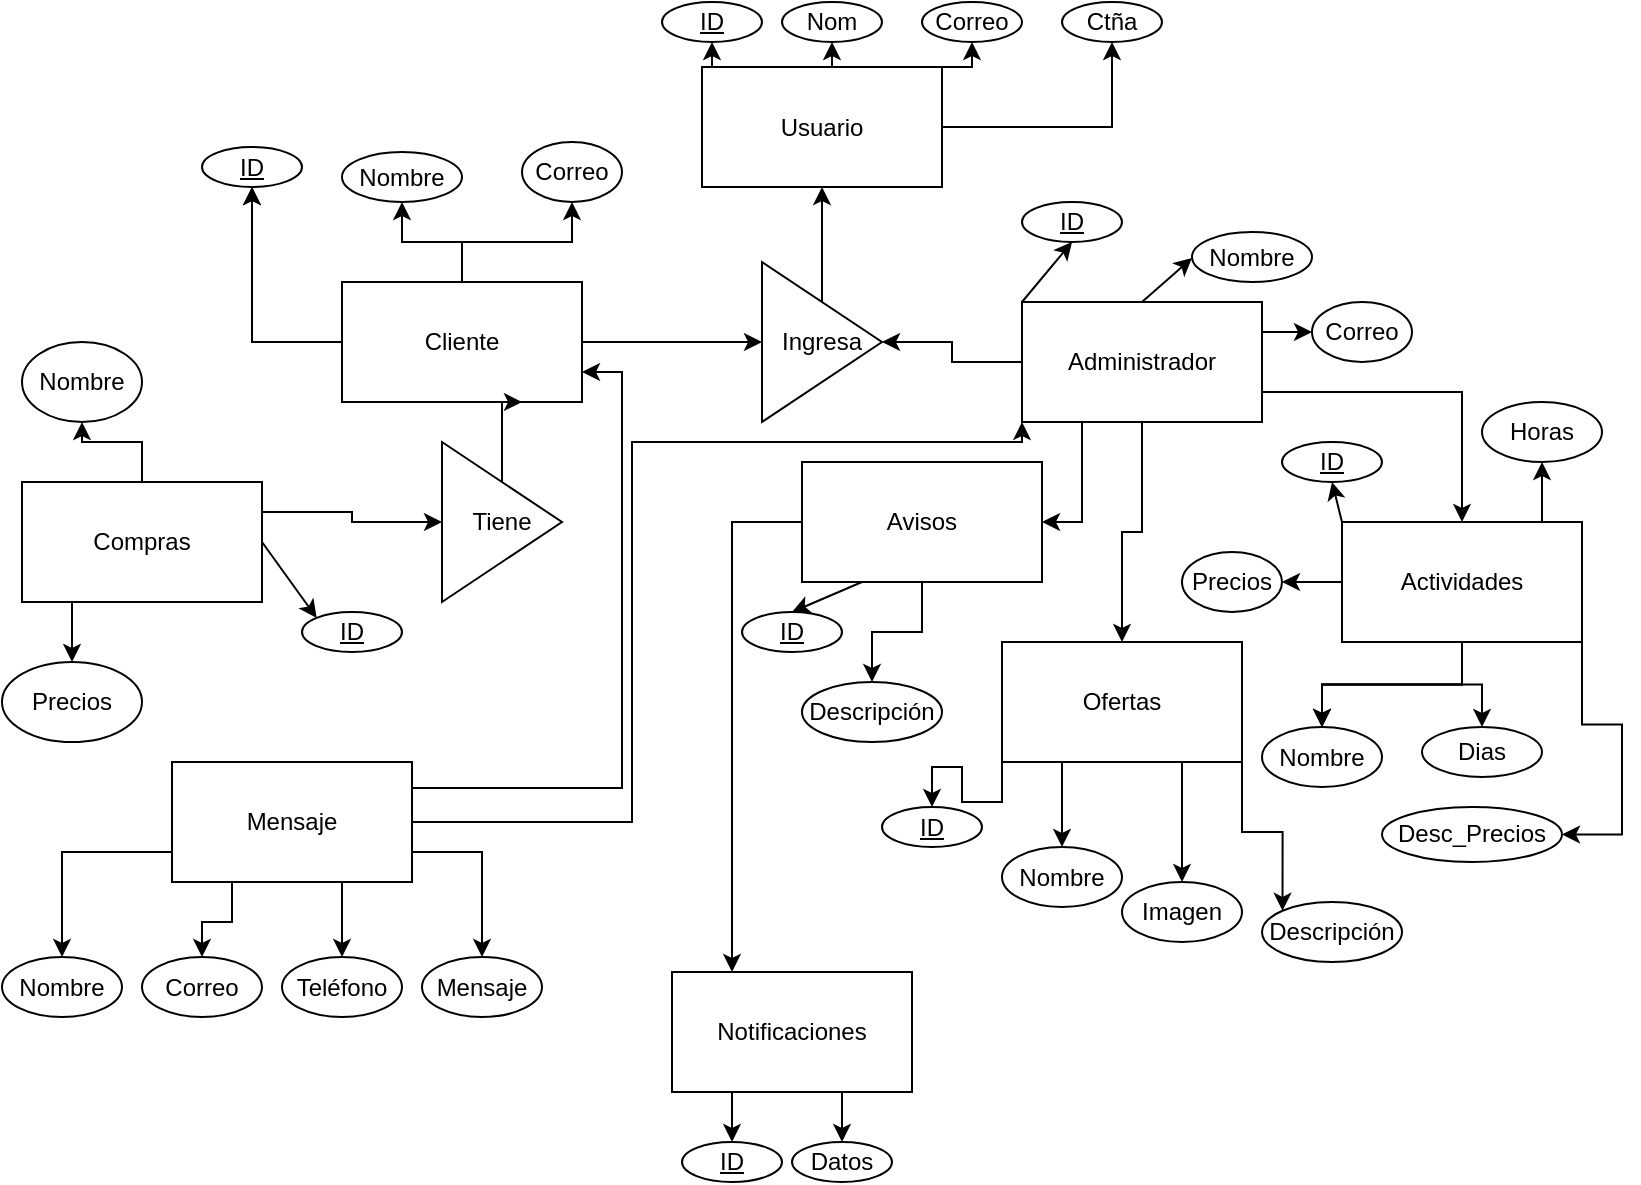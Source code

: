 <mxfile version="25.0.1">
  <diagram name="Página-1" id="otQw2D9yQuuCfAHyR4ee">
    <mxGraphModel dx="1100" dy="585" grid="1" gridSize="10" guides="1" tooltips="1" connect="1" arrows="1" fold="1" page="1" pageScale="1" pageWidth="827" pageHeight="1169" math="0" shadow="0">
      <root>
        <mxCell id="0" />
        <mxCell id="1" parent="0" />
        <mxCell id="6FE74oufFYHiDvCd8D9w-27" style="edgeStyle=orthogonalEdgeStyle;rounded=0;orthogonalLoop=1;jettySize=auto;html=1;exitX=1;exitY=0.5;exitDx=0;exitDy=0;entryX=0.5;entryY=1;entryDx=0;entryDy=0;" parent="1" source="vEZgs5KvZxfi3SYr01TP-22" target="6FE74oufFYHiDvCd8D9w-26" edge="1">
          <mxGeometry relative="1" as="geometry" />
        </mxCell>
        <mxCell id="6FE74oufFYHiDvCd8D9w-28" style="edgeStyle=orthogonalEdgeStyle;rounded=0;orthogonalLoop=1;jettySize=auto;html=1;exitX=1;exitY=0;exitDx=0;exitDy=0;entryX=0.5;entryY=1;entryDx=0;entryDy=0;" parent="1" source="vEZgs5KvZxfi3SYr01TP-22" target="6FE74oufFYHiDvCd8D9w-25" edge="1">
          <mxGeometry relative="1" as="geometry" />
        </mxCell>
        <mxCell id="6FE74oufFYHiDvCd8D9w-29" style="edgeStyle=orthogonalEdgeStyle;rounded=0;orthogonalLoop=1;jettySize=auto;html=1;exitX=0.5;exitY=0;exitDx=0;exitDy=0;entryX=0.5;entryY=1;entryDx=0;entryDy=0;" parent="1" source="vEZgs5KvZxfi3SYr01TP-22" target="6FE74oufFYHiDvCd8D9w-24" edge="1">
          <mxGeometry relative="1" as="geometry" />
        </mxCell>
        <mxCell id="6FE74oufFYHiDvCd8D9w-30" style="edgeStyle=orthogonalEdgeStyle;rounded=0;orthogonalLoop=1;jettySize=auto;html=1;exitX=0;exitY=0;exitDx=0;exitDy=0;entryX=0.5;entryY=1;entryDx=0;entryDy=0;" parent="1" source="vEZgs5KvZxfi3SYr01TP-22" target="6FE74oufFYHiDvCd8D9w-23" edge="1">
          <mxGeometry relative="1" as="geometry" />
        </mxCell>
        <mxCell id="vEZgs5KvZxfi3SYr01TP-22" value="Usuario" style="rounded=0;whiteSpace=wrap;html=1;" parent="1" vertex="1">
          <mxGeometry x="360" y="72.5" width="120" height="60" as="geometry" />
        </mxCell>
        <mxCell id="vEZgs5KvZxfi3SYr01TP-33" value="" style="edgeStyle=orthogonalEdgeStyle;rounded=0;orthogonalLoop=1;jettySize=auto;html=1;" parent="1" source="vEZgs5KvZxfi3SYr01TP-23" target="vEZgs5KvZxfi3SYr01TP-32" edge="1">
          <mxGeometry relative="1" as="geometry" />
        </mxCell>
        <mxCell id="vEZgs5KvZxfi3SYr01TP-35" value="" style="edgeStyle=orthogonalEdgeStyle;rounded=0;orthogonalLoop=1;jettySize=auto;html=1;" parent="1" source="vEZgs5KvZxfi3SYr01TP-23" target="vEZgs5KvZxfi3SYr01TP-32" edge="1">
          <mxGeometry relative="1" as="geometry" />
        </mxCell>
        <mxCell id="vEZgs5KvZxfi3SYr01TP-37" value="" style="edgeStyle=orthogonalEdgeStyle;rounded=0;orthogonalLoop=1;jettySize=auto;html=1;" parent="1" source="vEZgs5KvZxfi3SYr01TP-23" target="vEZgs5KvZxfi3SYr01TP-36" edge="1">
          <mxGeometry relative="1" as="geometry" />
        </mxCell>
        <mxCell id="vEZgs5KvZxfi3SYr01TP-39" value="" style="edgeStyle=orthogonalEdgeStyle;rounded=0;orthogonalLoop=1;jettySize=auto;html=1;" parent="1" source="vEZgs5KvZxfi3SYr01TP-23" target="vEZgs5KvZxfi3SYr01TP-38" edge="1">
          <mxGeometry relative="1" as="geometry" />
        </mxCell>
        <mxCell id="vEZgs5KvZxfi3SYr01TP-76" style="edgeStyle=orthogonalEdgeStyle;rounded=0;orthogonalLoop=1;jettySize=auto;html=1;entryX=0;entryY=0.5;entryDx=0;entryDy=0;" parent="1" source="vEZgs5KvZxfi3SYr01TP-23" target="vEZgs5KvZxfi3SYr01TP-75" edge="1">
          <mxGeometry relative="1" as="geometry" />
        </mxCell>
        <mxCell id="vEZgs5KvZxfi3SYr01TP-23" value="Cliente" style="rounded=0;whiteSpace=wrap;html=1;" parent="1" vertex="1">
          <mxGeometry x="180" y="180" width="120" height="60" as="geometry" />
        </mxCell>
        <mxCell id="vEZgs5KvZxfi3SYr01TP-77" style="edgeStyle=orthogonalEdgeStyle;rounded=0;orthogonalLoop=1;jettySize=auto;html=1;entryX=1;entryY=0.5;entryDx=0;entryDy=0;" parent="1" source="vEZgs5KvZxfi3SYr01TP-24" target="vEZgs5KvZxfi3SYr01TP-75" edge="1">
          <mxGeometry relative="1" as="geometry" />
        </mxCell>
        <mxCell id="vEZgs5KvZxfi3SYr01TP-85" style="edgeStyle=orthogonalEdgeStyle;rounded=0;orthogonalLoop=1;jettySize=auto;html=1;exitX=0.25;exitY=1;exitDx=0;exitDy=0;entryX=1;entryY=0.5;entryDx=0;entryDy=0;" parent="1" source="vEZgs5KvZxfi3SYr01TP-24" target="vEZgs5KvZxfi3SYr01TP-25" edge="1">
          <mxGeometry relative="1" as="geometry" />
        </mxCell>
        <mxCell id="vEZgs5KvZxfi3SYr01TP-86" style="edgeStyle=orthogonalEdgeStyle;rounded=0;orthogonalLoop=1;jettySize=auto;html=1;exitX=0.5;exitY=1;exitDx=0;exitDy=0;entryX=0.5;entryY=0;entryDx=0;entryDy=0;" parent="1" source="vEZgs5KvZxfi3SYr01TP-24" target="vEZgs5KvZxfi3SYr01TP-27" edge="1">
          <mxGeometry relative="1" as="geometry" />
        </mxCell>
        <mxCell id="vEZgs5KvZxfi3SYr01TP-87" style="edgeStyle=orthogonalEdgeStyle;rounded=0;orthogonalLoop=1;jettySize=auto;html=1;exitX=1;exitY=0.75;exitDx=0;exitDy=0;entryX=0.5;entryY=0;entryDx=0;entryDy=0;" parent="1" source="vEZgs5KvZxfi3SYr01TP-24" target="vEZgs5KvZxfi3SYr01TP-29" edge="1">
          <mxGeometry relative="1" as="geometry" />
        </mxCell>
        <mxCell id="vEZgs5KvZxfi3SYr01TP-24" value="Administrador" style="rounded=0;whiteSpace=wrap;html=1;" parent="1" vertex="1">
          <mxGeometry x="520" y="190" width="120" height="60" as="geometry" />
        </mxCell>
        <mxCell id="vEZgs5KvZxfi3SYr01TP-41" value="" style="edgeStyle=orthogonalEdgeStyle;rounded=0;orthogonalLoop=1;jettySize=auto;html=1;" parent="1" source="vEZgs5KvZxfi3SYr01TP-25" target="vEZgs5KvZxfi3SYr01TP-40" edge="1">
          <mxGeometry relative="1" as="geometry" />
        </mxCell>
        <mxCell id="gccTln2S5vi9VGbIjcJV-6" style="edgeStyle=orthogonalEdgeStyle;rounded=0;orthogonalLoop=1;jettySize=auto;html=1;exitX=0;exitY=0.5;exitDx=0;exitDy=0;entryX=0.25;entryY=0;entryDx=0;entryDy=0;" edge="1" parent="1" source="vEZgs5KvZxfi3SYr01TP-25" target="gccTln2S5vi9VGbIjcJV-5">
          <mxGeometry relative="1" as="geometry" />
        </mxCell>
        <mxCell id="vEZgs5KvZxfi3SYr01TP-25" value="Avisos" style="rounded=0;whiteSpace=wrap;html=1;" parent="1" vertex="1">
          <mxGeometry x="410" y="270" width="120" height="60" as="geometry" />
        </mxCell>
        <mxCell id="vEZgs5KvZxfi3SYr01TP-91" style="edgeStyle=orthogonalEdgeStyle;rounded=0;orthogonalLoop=1;jettySize=auto;html=1;exitX=0;exitY=1;exitDx=0;exitDy=0;entryX=0.5;entryY=0;entryDx=0;entryDy=0;" parent="1" source="vEZgs5KvZxfi3SYr01TP-27" target="vEZgs5KvZxfi3SYr01TP-90" edge="1">
          <mxGeometry relative="1" as="geometry" />
        </mxCell>
        <mxCell id="6FE74oufFYHiDvCd8D9w-19" style="edgeStyle=orthogonalEdgeStyle;rounded=0;orthogonalLoop=1;jettySize=auto;html=1;exitX=0.25;exitY=1;exitDx=0;exitDy=0;entryX=0.5;entryY=0;entryDx=0;entryDy=0;" parent="1" source="vEZgs5KvZxfi3SYr01TP-27" target="6FE74oufFYHiDvCd8D9w-17" edge="1">
          <mxGeometry relative="1" as="geometry" />
        </mxCell>
        <mxCell id="6FE74oufFYHiDvCd8D9w-21" style="edgeStyle=orthogonalEdgeStyle;rounded=0;orthogonalLoop=1;jettySize=auto;html=1;exitX=0.75;exitY=1;exitDx=0;exitDy=0;entryX=0.5;entryY=0;entryDx=0;entryDy=0;" parent="1" source="vEZgs5KvZxfi3SYr01TP-27" target="6FE74oufFYHiDvCd8D9w-18" edge="1">
          <mxGeometry relative="1" as="geometry" />
        </mxCell>
        <mxCell id="6FE74oufFYHiDvCd8D9w-22" style="edgeStyle=orthogonalEdgeStyle;rounded=0;orthogonalLoop=1;jettySize=auto;html=1;exitX=1;exitY=1;exitDx=0;exitDy=0;entryX=0;entryY=0;entryDx=0;entryDy=0;" parent="1" source="vEZgs5KvZxfi3SYr01TP-27" target="vEZgs5KvZxfi3SYr01TP-89" edge="1">
          <mxGeometry relative="1" as="geometry" />
        </mxCell>
        <mxCell id="vEZgs5KvZxfi3SYr01TP-27" value="Ofertas" style="rounded=0;whiteSpace=wrap;html=1;" parent="1" vertex="1">
          <mxGeometry x="510" y="360" width="120" height="60" as="geometry" />
        </mxCell>
        <mxCell id="vEZgs5KvZxfi3SYr01TP-45" value="" style="edgeStyle=orthogonalEdgeStyle;rounded=0;orthogonalLoop=1;jettySize=auto;html=1;" parent="1" source="vEZgs5KvZxfi3SYr01TP-29" target="vEZgs5KvZxfi3SYr01TP-44" edge="1">
          <mxGeometry relative="1" as="geometry" />
        </mxCell>
        <mxCell id="vEZgs5KvZxfi3SYr01TP-46" value="" style="edgeStyle=orthogonalEdgeStyle;rounded=0;orthogonalLoop=1;jettySize=auto;html=1;" parent="1" source="vEZgs5KvZxfi3SYr01TP-29" target="vEZgs5KvZxfi3SYr01TP-44" edge="1">
          <mxGeometry relative="1" as="geometry" />
        </mxCell>
        <mxCell id="vEZgs5KvZxfi3SYr01TP-47" value="" style="edgeStyle=orthogonalEdgeStyle;rounded=0;orthogonalLoop=1;jettySize=auto;html=1;" parent="1" source="vEZgs5KvZxfi3SYr01TP-29" target="vEZgs5KvZxfi3SYr01TP-44" edge="1">
          <mxGeometry relative="1" as="geometry" />
        </mxCell>
        <mxCell id="vEZgs5KvZxfi3SYr01TP-49" value="" style="edgeStyle=orthogonalEdgeStyle;rounded=0;orthogonalLoop=1;jettySize=auto;html=1;" parent="1" source="vEZgs5KvZxfi3SYr01TP-29" target="vEZgs5KvZxfi3SYr01TP-48" edge="1">
          <mxGeometry relative="1" as="geometry" />
        </mxCell>
        <mxCell id="vEZgs5KvZxfi3SYr01TP-52" value="" style="edgeStyle=orthogonalEdgeStyle;rounded=0;orthogonalLoop=1;jettySize=auto;html=1;entryX=1;entryY=0.5;entryDx=0;entryDy=0;" parent="1" source="vEZgs5KvZxfi3SYr01TP-29" target="vEZgs5KvZxfi3SYr01TP-53" edge="1">
          <mxGeometry relative="1" as="geometry">
            <mxPoint x="620" y="320" as="targetPoint" />
          </mxGeometry>
        </mxCell>
        <mxCell id="6FE74oufFYHiDvCd8D9w-15" style="edgeStyle=orthogonalEdgeStyle;rounded=0;orthogonalLoop=1;jettySize=auto;html=1;exitX=1;exitY=1;exitDx=0;exitDy=0;entryX=1;entryY=0.5;entryDx=0;entryDy=0;" parent="1" source="vEZgs5KvZxfi3SYr01TP-29" target="6FE74oufFYHiDvCd8D9w-1" edge="1">
          <mxGeometry relative="1" as="geometry" />
        </mxCell>
        <mxCell id="6FE74oufFYHiDvCd8D9w-16" style="edgeStyle=orthogonalEdgeStyle;rounded=0;orthogonalLoop=1;jettySize=auto;html=1;exitX=1;exitY=0;exitDx=0;exitDy=0;entryX=0.5;entryY=1;entryDx=0;entryDy=0;" parent="1" source="vEZgs5KvZxfi3SYr01TP-29" target="vEZgs5KvZxfi3SYr01TP-50" edge="1">
          <mxGeometry relative="1" as="geometry" />
        </mxCell>
        <mxCell id="vEZgs5KvZxfi3SYr01TP-29" value="Actividades" style="rounded=0;whiteSpace=wrap;html=1;" parent="1" vertex="1">
          <mxGeometry x="680" y="300" width="120" height="60" as="geometry" />
        </mxCell>
        <mxCell id="vEZgs5KvZxfi3SYr01TP-43" value="" style="edgeStyle=orthogonalEdgeStyle;rounded=0;orthogonalLoop=1;jettySize=auto;html=1;" parent="1" source="vEZgs5KvZxfi3SYr01TP-30" target="vEZgs5KvZxfi3SYr01TP-42" edge="1">
          <mxGeometry relative="1" as="geometry" />
        </mxCell>
        <mxCell id="vEZgs5KvZxfi3SYr01TP-83" style="edgeStyle=orthogonalEdgeStyle;rounded=0;orthogonalLoop=1;jettySize=auto;html=1;exitX=1;exitY=0.25;exitDx=0;exitDy=0;entryX=0;entryY=0.5;entryDx=0;entryDy=0;" parent="1" source="vEZgs5KvZxfi3SYr01TP-30" target="vEZgs5KvZxfi3SYr01TP-81" edge="1">
          <mxGeometry relative="1" as="geometry" />
        </mxCell>
        <mxCell id="6FE74oufFYHiDvCd8D9w-10" style="edgeStyle=orthogonalEdgeStyle;rounded=0;orthogonalLoop=1;jettySize=auto;html=1;exitX=0.25;exitY=1;exitDx=0;exitDy=0;entryX=0.5;entryY=0;entryDx=0;entryDy=0;" parent="1" source="vEZgs5KvZxfi3SYr01TP-30" target="vEZgs5KvZxfi3SYr01TP-55" edge="1">
          <mxGeometry relative="1" as="geometry" />
        </mxCell>
        <mxCell id="vEZgs5KvZxfi3SYr01TP-30" value="Compras" style="rounded=0;whiteSpace=wrap;html=1;" parent="1" vertex="1">
          <mxGeometry x="20" y="280" width="120" height="60" as="geometry" />
        </mxCell>
        <mxCell id="vEZgs5KvZxfi3SYr01TP-32" value="&lt;u&gt;ID&lt;/u&gt;" style="ellipse;whiteSpace=wrap;html=1;rounded=0;" parent="1" vertex="1">
          <mxGeometry x="110" y="112.5" width="50" height="20" as="geometry" />
        </mxCell>
        <mxCell id="vEZgs5KvZxfi3SYr01TP-36" value="Nombre" style="ellipse;whiteSpace=wrap;html=1;rounded=0;" parent="1" vertex="1">
          <mxGeometry x="180" y="115" width="60" height="25" as="geometry" />
        </mxCell>
        <mxCell id="vEZgs5KvZxfi3SYr01TP-38" value="Correo" style="ellipse;whiteSpace=wrap;html=1;rounded=0;" parent="1" vertex="1">
          <mxGeometry x="270" y="110" width="50" height="30" as="geometry" />
        </mxCell>
        <mxCell id="vEZgs5KvZxfi3SYr01TP-40" value="Descripción" style="ellipse;whiteSpace=wrap;html=1;rounded=0;" parent="1" vertex="1">
          <mxGeometry x="410" y="380" width="70" height="30" as="geometry" />
        </mxCell>
        <mxCell id="vEZgs5KvZxfi3SYr01TP-42" value="Nombre" style="ellipse;whiteSpace=wrap;html=1;rounded=0;" parent="1" vertex="1">
          <mxGeometry x="20" y="210" width="60" height="40" as="geometry" />
        </mxCell>
        <mxCell id="vEZgs5KvZxfi3SYr01TP-44" value="Nombre" style="ellipse;whiteSpace=wrap;html=1;rounded=0;" parent="1" vertex="1">
          <mxGeometry x="640" y="402.5" width="60" height="30" as="geometry" />
        </mxCell>
        <mxCell id="vEZgs5KvZxfi3SYr01TP-48" value="Dias" style="ellipse;whiteSpace=wrap;html=1;rounded=0;" parent="1" vertex="1">
          <mxGeometry x="720" y="402.5" width="60" height="25" as="geometry" />
        </mxCell>
        <mxCell id="vEZgs5KvZxfi3SYr01TP-50" value="Horas" style="ellipse;whiteSpace=wrap;html=1;rounded=0;" parent="1" vertex="1">
          <mxGeometry x="750" y="240" width="60" height="30" as="geometry" />
        </mxCell>
        <mxCell id="vEZgs5KvZxfi3SYr01TP-53" value="Precios" style="ellipse;whiteSpace=wrap;html=1;" parent="1" vertex="1">
          <mxGeometry x="600" y="315" width="50" height="30" as="geometry" />
        </mxCell>
        <mxCell id="vEZgs5KvZxfi3SYr01TP-55" value="Precios" style="ellipse;whiteSpace=wrap;html=1;" parent="1" vertex="1">
          <mxGeometry x="10" y="370" width="70" height="40" as="geometry" />
        </mxCell>
        <mxCell id="vEZgs5KvZxfi3SYr01TP-57" value="&lt;u&gt;ID&lt;/u&gt;" style="ellipse;whiteSpace=wrap;html=1;rounded=0;" parent="1" vertex="1">
          <mxGeometry x="160" y="345" width="50" height="20" as="geometry" />
        </mxCell>
        <mxCell id="vEZgs5KvZxfi3SYr01TP-58" value="&lt;u&gt;ID&lt;/u&gt;" style="ellipse;whiteSpace=wrap;html=1;rounded=0;" parent="1" vertex="1">
          <mxGeometry x="650" y="260" width="50" height="20" as="geometry" />
        </mxCell>
        <mxCell id="vEZgs5KvZxfi3SYr01TP-59" value="&lt;u&gt;ID&lt;/u&gt;" style="ellipse;whiteSpace=wrap;html=1;rounded=0;" parent="1" vertex="1">
          <mxGeometry x="380" y="345" width="50" height="20" as="geometry" />
        </mxCell>
        <mxCell id="vEZgs5KvZxfi3SYr01TP-61" value="" style="endArrow=classic;html=1;rounded=0;exitX=0;exitY=0;exitDx=0;exitDy=0;entryX=0.5;entryY=1;entryDx=0;entryDy=0;" parent="1" source="vEZgs5KvZxfi3SYr01TP-29" target="vEZgs5KvZxfi3SYr01TP-58" edge="1">
          <mxGeometry width="50" height="50" relative="1" as="geometry">
            <mxPoint x="270" y="300" as="sourcePoint" />
            <mxPoint x="320" y="250" as="targetPoint" />
          </mxGeometry>
        </mxCell>
        <mxCell id="vEZgs5KvZxfi3SYr01TP-62" value="" style="endArrow=classic;html=1;rounded=0;exitX=1;exitY=0.5;exitDx=0;exitDy=0;entryX=0;entryY=0;entryDx=0;entryDy=0;" parent="1" source="vEZgs5KvZxfi3SYr01TP-30" target="vEZgs5KvZxfi3SYr01TP-57" edge="1">
          <mxGeometry width="50" height="50" relative="1" as="geometry">
            <mxPoint x="270" y="300" as="sourcePoint" />
            <mxPoint x="320" y="250" as="targetPoint" />
          </mxGeometry>
        </mxCell>
        <mxCell id="vEZgs5KvZxfi3SYr01TP-63" value="" style="endArrow=classic;html=1;rounded=0;exitX=0.25;exitY=1;exitDx=0;exitDy=0;entryX=0.5;entryY=0;entryDx=0;entryDy=0;" parent="1" source="vEZgs5KvZxfi3SYr01TP-25" target="vEZgs5KvZxfi3SYr01TP-59" edge="1">
          <mxGeometry width="50" height="50" relative="1" as="geometry">
            <mxPoint x="270" y="300" as="sourcePoint" />
            <mxPoint x="320" y="250" as="targetPoint" />
          </mxGeometry>
        </mxCell>
        <mxCell id="vEZgs5KvZxfi3SYr01TP-67" value="&lt;u&gt;ID&lt;/u&gt;" style="ellipse;whiteSpace=wrap;html=1;rounded=0;" parent="1" vertex="1">
          <mxGeometry x="520" y="140" width="50" height="20" as="geometry" />
        </mxCell>
        <mxCell id="vEZgs5KvZxfi3SYr01TP-68" value="Nombre" style="ellipse;whiteSpace=wrap;html=1;rounded=0;" parent="1" vertex="1">
          <mxGeometry x="605" y="155" width="60" height="25" as="geometry" />
        </mxCell>
        <mxCell id="vEZgs5KvZxfi3SYr01TP-69" value="Correo" style="ellipse;whiteSpace=wrap;html=1;rounded=0;" parent="1" vertex="1">
          <mxGeometry x="665" y="190" width="50" height="30" as="geometry" />
        </mxCell>
        <mxCell id="vEZgs5KvZxfi3SYr01TP-71" value="" style="endArrow=classic;html=1;rounded=0;exitX=0;exitY=0;exitDx=0;exitDy=0;entryX=0.5;entryY=1;entryDx=0;entryDy=0;" parent="1" source="vEZgs5KvZxfi3SYr01TP-24" target="vEZgs5KvZxfi3SYr01TP-67" edge="1">
          <mxGeometry width="50" height="50" relative="1" as="geometry">
            <mxPoint x="270" y="300" as="sourcePoint" />
            <mxPoint x="320" y="250" as="targetPoint" />
          </mxGeometry>
        </mxCell>
        <mxCell id="vEZgs5KvZxfi3SYr01TP-73" value="" style="endArrow=classic;html=1;rounded=0;exitX=0.5;exitY=0;exitDx=0;exitDy=0;entryX=0;entryY=0.5;entryDx=0;entryDy=0;" parent="1" edge="1">
          <mxGeometry width="50" height="50" relative="1" as="geometry">
            <mxPoint x="580" y="190" as="sourcePoint" />
            <mxPoint x="605" y="168" as="targetPoint" />
          </mxGeometry>
        </mxCell>
        <mxCell id="vEZgs5KvZxfi3SYr01TP-74" value="" style="endArrow=classic;html=1;rounded=0;exitX=1;exitY=0.25;exitDx=0;exitDy=0;entryX=0;entryY=0.5;entryDx=0;entryDy=0;" parent="1" source="vEZgs5KvZxfi3SYr01TP-24" target="vEZgs5KvZxfi3SYr01TP-69" edge="1">
          <mxGeometry width="50" height="50" relative="1" as="geometry">
            <mxPoint x="590" y="200" as="sourcePoint" />
            <mxPoint x="615" y="178" as="targetPoint" />
          </mxGeometry>
        </mxCell>
        <mxCell id="vEZgs5KvZxfi3SYr01TP-80" style="edgeStyle=orthogonalEdgeStyle;rounded=0;orthogonalLoop=1;jettySize=auto;html=1;exitX=0.5;exitY=0;exitDx=0;exitDy=0;entryX=0.5;entryY=1;entryDx=0;entryDy=0;" parent="1" source="vEZgs5KvZxfi3SYr01TP-75" target="vEZgs5KvZxfi3SYr01TP-22" edge="1">
          <mxGeometry relative="1" as="geometry" />
        </mxCell>
        <mxCell id="vEZgs5KvZxfi3SYr01TP-75" value="Ingresa" style="triangle;whiteSpace=wrap;html=1;rotation=0;" parent="1" vertex="1">
          <mxGeometry x="390" y="170" width="60" height="80" as="geometry" />
        </mxCell>
        <mxCell id="6FE74oufFYHiDvCd8D9w-11" style="edgeStyle=orthogonalEdgeStyle;rounded=0;orthogonalLoop=1;jettySize=auto;html=1;exitX=0.5;exitY=0;exitDx=0;exitDy=0;entryX=0.75;entryY=1;entryDx=0;entryDy=0;" parent="1" source="vEZgs5KvZxfi3SYr01TP-81" target="vEZgs5KvZxfi3SYr01TP-23" edge="1">
          <mxGeometry relative="1" as="geometry" />
        </mxCell>
        <mxCell id="vEZgs5KvZxfi3SYr01TP-81" value="Tiene" style="triangle;whiteSpace=wrap;html=1;" parent="1" vertex="1">
          <mxGeometry x="230" y="260" width="60" height="80" as="geometry" />
        </mxCell>
        <mxCell id="vEZgs5KvZxfi3SYr01TP-89" value="Descripción" style="ellipse;whiteSpace=wrap;html=1;rounded=0;" parent="1" vertex="1">
          <mxGeometry x="640" y="490" width="70" height="30" as="geometry" />
        </mxCell>
        <mxCell id="vEZgs5KvZxfi3SYr01TP-90" value="&lt;u&gt;ID&lt;/u&gt;" style="ellipse;whiteSpace=wrap;html=1;rounded=0;" parent="1" vertex="1">
          <mxGeometry x="450" y="442.5" width="50" height="20" as="geometry" />
        </mxCell>
        <mxCell id="6FE74oufFYHiDvCd8D9w-1" value="Desc_Precios" style="ellipse;whiteSpace=wrap;html=1;" parent="1" vertex="1">
          <mxGeometry x="700" y="442.5" width="90" height="27.5" as="geometry" />
        </mxCell>
        <mxCell id="6FE74oufFYHiDvCd8D9w-6" style="edgeStyle=orthogonalEdgeStyle;rounded=0;orthogonalLoop=1;jettySize=auto;html=1;exitX=0;exitY=0.75;exitDx=0;exitDy=0;entryX=0.5;entryY=0;entryDx=0;entryDy=0;" parent="1" source="6FE74oufFYHiDvCd8D9w-2" target="6FE74oufFYHiDvCd8D9w-3" edge="1">
          <mxGeometry relative="1" as="geometry" />
        </mxCell>
        <mxCell id="6FE74oufFYHiDvCd8D9w-7" style="edgeStyle=orthogonalEdgeStyle;rounded=0;orthogonalLoop=1;jettySize=auto;html=1;exitX=0.25;exitY=1;exitDx=0;exitDy=0;entryX=0.5;entryY=0;entryDx=0;entryDy=0;" parent="1" source="6FE74oufFYHiDvCd8D9w-2" target="6FE74oufFYHiDvCd8D9w-4" edge="1">
          <mxGeometry relative="1" as="geometry" />
        </mxCell>
        <mxCell id="6FE74oufFYHiDvCd8D9w-9" style="edgeStyle=orthogonalEdgeStyle;rounded=0;orthogonalLoop=1;jettySize=auto;html=1;exitX=1;exitY=0.75;exitDx=0;exitDy=0;entryX=0.5;entryY=0;entryDx=0;entryDy=0;" parent="1" source="6FE74oufFYHiDvCd8D9w-2" target="6FE74oufFYHiDvCd8D9w-5" edge="1">
          <mxGeometry relative="1" as="geometry" />
        </mxCell>
        <mxCell id="6FE74oufFYHiDvCd8D9w-12" style="edgeStyle=orthogonalEdgeStyle;rounded=0;orthogonalLoop=1;jettySize=auto;html=1;exitX=0;exitY=0;exitDx=0;exitDy=0;entryX=1;entryY=0.75;entryDx=0;entryDy=0;" parent="1" source="6FE74oufFYHiDvCd8D9w-2" target="vEZgs5KvZxfi3SYr01TP-23" edge="1">
          <mxGeometry relative="1" as="geometry">
            <Array as="points">
              <mxPoint x="320" y="433" />
              <mxPoint x="320" y="225" />
            </Array>
          </mxGeometry>
        </mxCell>
        <mxCell id="6FE74oufFYHiDvCd8D9w-13" style="edgeStyle=orthogonalEdgeStyle;rounded=0;orthogonalLoop=1;jettySize=auto;html=1;exitX=1;exitY=0.5;exitDx=0;exitDy=0;entryX=0;entryY=1;entryDx=0;entryDy=0;" parent="1" source="6FE74oufFYHiDvCd8D9w-2" target="vEZgs5KvZxfi3SYr01TP-24" edge="1">
          <mxGeometry relative="1" as="geometry">
            <Array as="points">
              <mxPoint x="325" y="450" />
              <mxPoint x="325" y="260" />
              <mxPoint x="520" y="260" />
            </Array>
          </mxGeometry>
        </mxCell>
        <mxCell id="gccTln2S5vi9VGbIjcJV-2" style="edgeStyle=orthogonalEdgeStyle;rounded=0;orthogonalLoop=1;jettySize=auto;html=1;exitX=0.75;exitY=1;exitDx=0;exitDy=0;entryX=0.5;entryY=0;entryDx=0;entryDy=0;" edge="1" parent="1" source="6FE74oufFYHiDvCd8D9w-2" target="gccTln2S5vi9VGbIjcJV-1">
          <mxGeometry relative="1" as="geometry" />
        </mxCell>
        <mxCell id="6FE74oufFYHiDvCd8D9w-2" value="Mensaje" style="rounded=0;whiteSpace=wrap;html=1;" parent="1" vertex="1">
          <mxGeometry x="95" y="420" width="120" height="60" as="geometry" />
        </mxCell>
        <mxCell id="6FE74oufFYHiDvCd8D9w-3" value="Nombre" style="ellipse;whiteSpace=wrap;html=1;rounded=0;" parent="1" vertex="1">
          <mxGeometry x="10" y="517.5" width="60" height="30" as="geometry" />
        </mxCell>
        <mxCell id="6FE74oufFYHiDvCd8D9w-4" value="Correo" style="ellipse;whiteSpace=wrap;html=1;rounded=0;" parent="1" vertex="1">
          <mxGeometry x="80" y="517.5" width="60" height="30" as="geometry" />
        </mxCell>
        <mxCell id="6FE74oufFYHiDvCd8D9w-5" value="Mensaje" style="ellipse;whiteSpace=wrap;html=1;rounded=0;" parent="1" vertex="1">
          <mxGeometry x="220" y="517.5" width="60" height="30" as="geometry" />
        </mxCell>
        <mxCell id="6FE74oufFYHiDvCd8D9w-17" value="Nombre" style="ellipse;whiteSpace=wrap;html=1;rounded=0;" parent="1" vertex="1">
          <mxGeometry x="510" y="462.5" width="60" height="30" as="geometry" />
        </mxCell>
        <mxCell id="6FE74oufFYHiDvCd8D9w-18" value="Imagen" style="ellipse;whiteSpace=wrap;html=1;rounded=0;" parent="1" vertex="1">
          <mxGeometry x="570" y="480" width="60" height="30" as="geometry" />
        </mxCell>
        <mxCell id="6FE74oufFYHiDvCd8D9w-23" value="&lt;u&gt;ID&lt;/u&gt;" style="ellipse;whiteSpace=wrap;html=1;rounded=0;" parent="1" vertex="1">
          <mxGeometry x="340" y="40" width="50" height="20" as="geometry" />
        </mxCell>
        <mxCell id="6FE74oufFYHiDvCd8D9w-24" value="Nom" style="ellipse;whiteSpace=wrap;html=1;rounded=0;" parent="1" vertex="1">
          <mxGeometry x="400" y="40" width="50" height="20" as="geometry" />
        </mxCell>
        <mxCell id="6FE74oufFYHiDvCd8D9w-25" value="Correo" style="ellipse;whiteSpace=wrap;html=1;rounded=0;" parent="1" vertex="1">
          <mxGeometry x="470" y="40" width="50" height="20" as="geometry" />
        </mxCell>
        <mxCell id="6FE74oufFYHiDvCd8D9w-26" value="Ctña" style="ellipse;whiteSpace=wrap;html=1;rounded=0;" parent="1" vertex="1">
          <mxGeometry x="540" y="40" width="50" height="20" as="geometry" />
        </mxCell>
        <mxCell id="gccTln2S5vi9VGbIjcJV-1" value="Teléfono" style="ellipse;whiteSpace=wrap;html=1;rounded=0;" vertex="1" parent="1">
          <mxGeometry x="150" y="517.5" width="60" height="30" as="geometry" />
        </mxCell>
        <mxCell id="gccTln2S5vi9VGbIjcJV-9" style="edgeStyle=orthogonalEdgeStyle;rounded=0;orthogonalLoop=1;jettySize=auto;html=1;exitX=0.25;exitY=1;exitDx=0;exitDy=0;entryX=0.5;entryY=0;entryDx=0;entryDy=0;" edge="1" parent="1" source="gccTln2S5vi9VGbIjcJV-5" target="gccTln2S5vi9VGbIjcJV-7">
          <mxGeometry relative="1" as="geometry" />
        </mxCell>
        <mxCell id="gccTln2S5vi9VGbIjcJV-10" style="edgeStyle=orthogonalEdgeStyle;rounded=0;orthogonalLoop=1;jettySize=auto;html=1;exitX=0.5;exitY=1;exitDx=0;exitDy=0;entryX=0.5;entryY=0;entryDx=0;entryDy=0;" edge="1" parent="1" source="gccTln2S5vi9VGbIjcJV-5" target="gccTln2S5vi9VGbIjcJV-8">
          <mxGeometry relative="1" as="geometry" />
        </mxCell>
        <mxCell id="gccTln2S5vi9VGbIjcJV-5" value="Notificaciones" style="rounded=0;whiteSpace=wrap;html=1;" vertex="1" parent="1">
          <mxGeometry x="345" y="525" width="120" height="60" as="geometry" />
        </mxCell>
        <mxCell id="gccTln2S5vi9VGbIjcJV-7" value="&lt;u&gt;ID&lt;/u&gt;" style="ellipse;whiteSpace=wrap;html=1;rounded=0;" vertex="1" parent="1">
          <mxGeometry x="350" y="610" width="50" height="20" as="geometry" />
        </mxCell>
        <mxCell id="gccTln2S5vi9VGbIjcJV-8" value="Datos" style="ellipse;whiteSpace=wrap;html=1;rounded=0;" vertex="1" parent="1">
          <mxGeometry x="405" y="610" width="50" height="20" as="geometry" />
        </mxCell>
      </root>
    </mxGraphModel>
  </diagram>
</mxfile>
